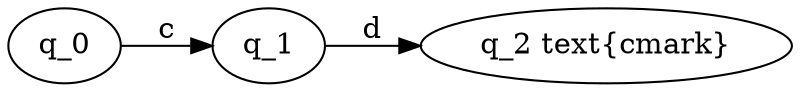 digraph LTSQ {
    q_0 -> q_1 [label="c"];
    q_1 -> q_2 [label="d"];
    q_2 [label="q_2 \text{\cmark}"]
    rankdir=LR;
}